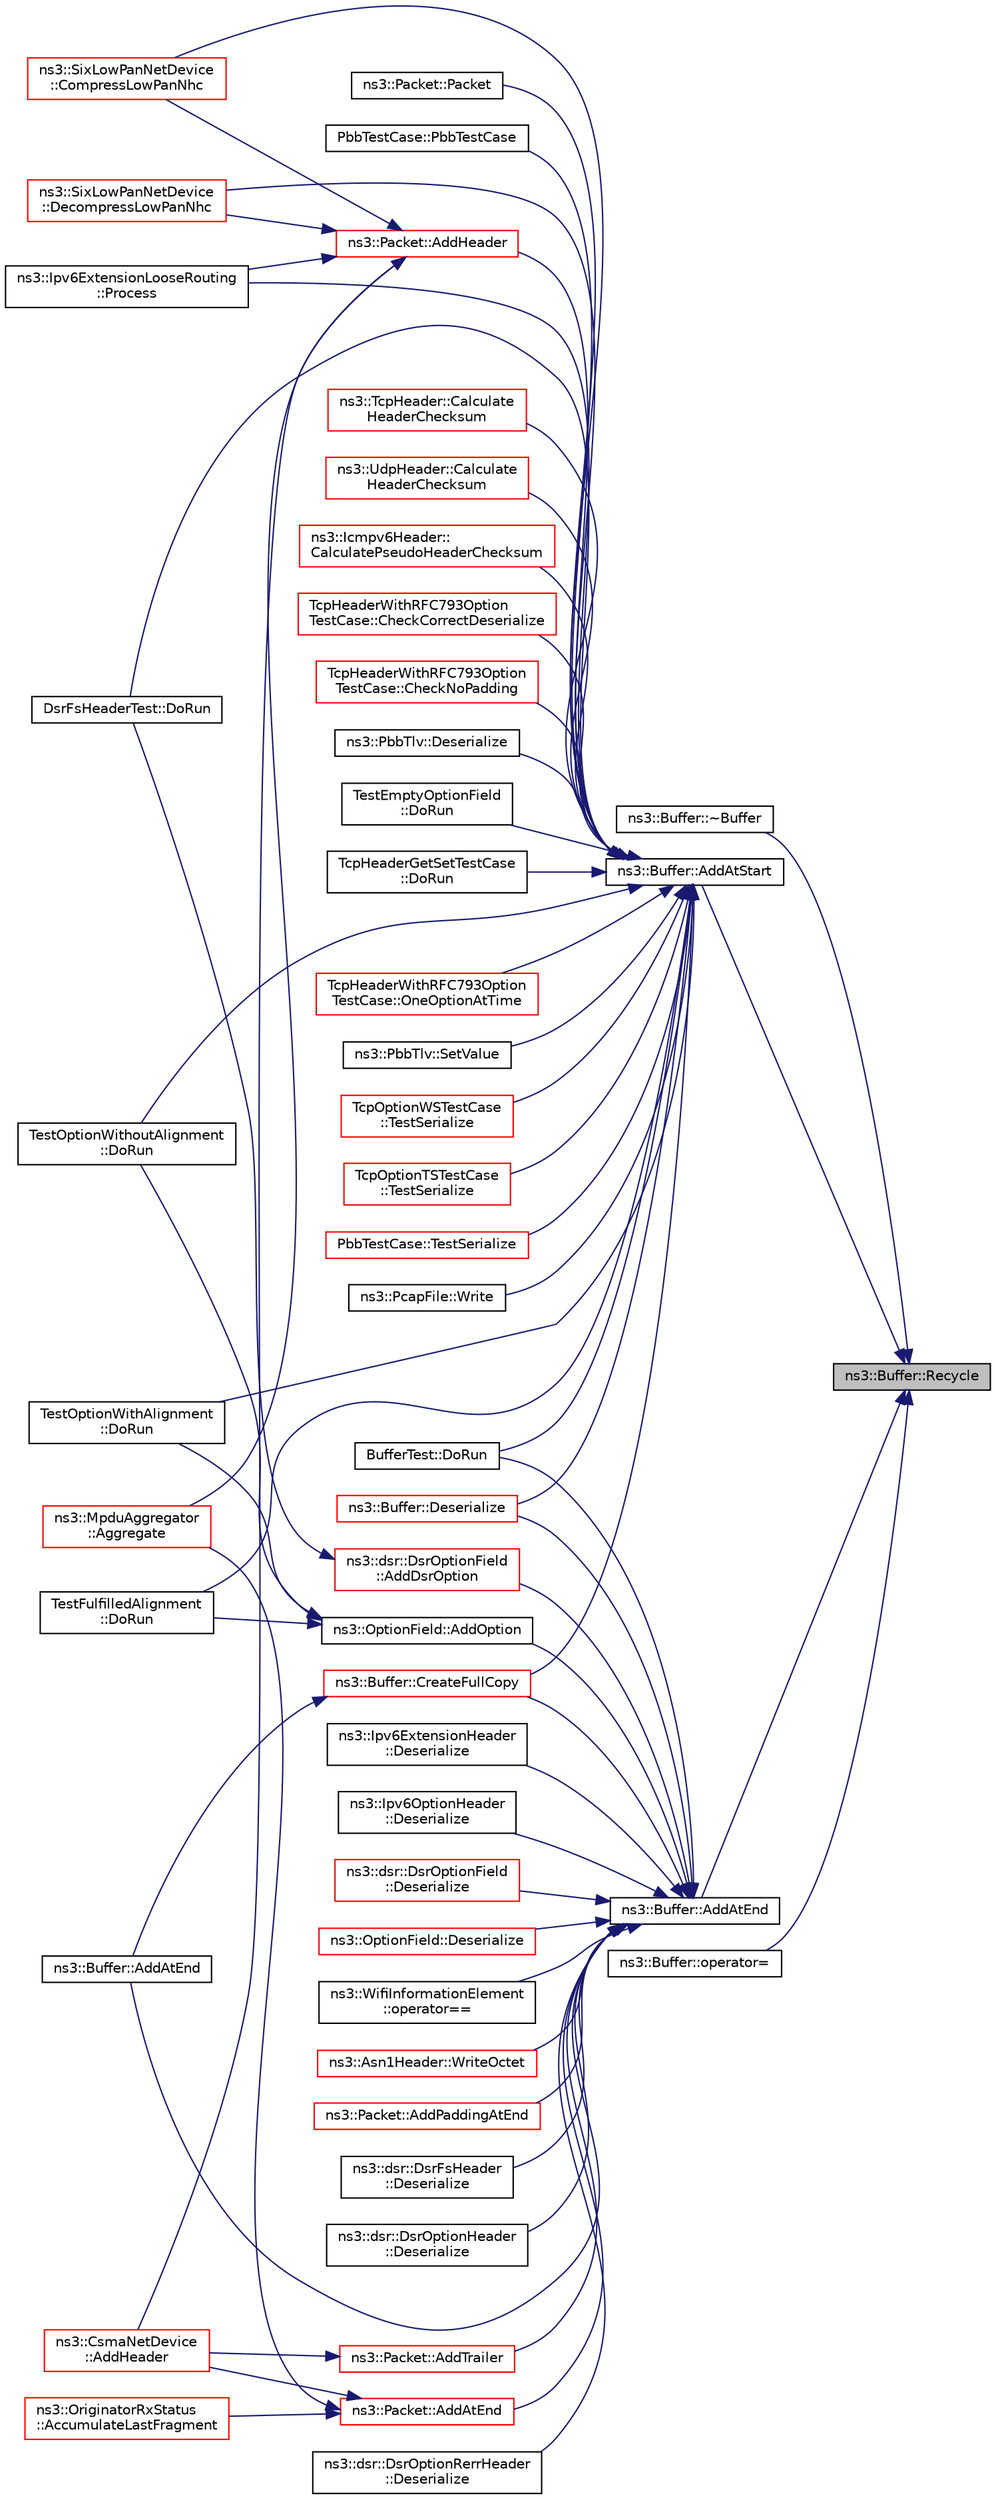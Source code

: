 digraph "ns3::Buffer::Recycle"
{
 // LATEX_PDF_SIZE
  edge [fontname="Helvetica",fontsize="10",labelfontname="Helvetica",labelfontsize="10"];
  node [fontname="Helvetica",fontsize="10",shape=record];
  rankdir="RL";
  Node1 [label="ns3::Buffer::Recycle",height=0.2,width=0.4,color="black", fillcolor="grey75", style="filled", fontcolor="black",tooltip="Recycle the buffer memory."];
  Node1 -> Node2 [dir="back",color="midnightblue",fontsize="10",style="solid",fontname="Helvetica"];
  Node2 [label="ns3::Buffer::~Buffer",height=0.2,width=0.4,color="black", fillcolor="white", style="filled",URL="$classns3_1_1_buffer.html#a3672e1d34b98e7745a5eff5b89cdb920",tooltip=" "];
  Node1 -> Node3 [dir="back",color="midnightblue",fontsize="10",style="solid",fontname="Helvetica"];
  Node3 [label="ns3::Buffer::AddAtEnd",height=0.2,width=0.4,color="black", fillcolor="white", style="filled",URL="$classns3_1_1_buffer.html#a92dd87809af24fb10696fee9a9cb56cf",tooltip=" "];
  Node3 -> Node4 [dir="back",color="midnightblue",fontsize="10",style="solid",fontname="Helvetica"];
  Node4 [label="ns3::Buffer::AddAtEnd",height=0.2,width=0.4,color="black", fillcolor="white", style="filled",URL="$classns3_1_1_buffer.html#a60211196881cfccb64f67d71449eda83",tooltip=" "];
  Node3 -> Node5 [dir="back",color="midnightblue",fontsize="10",style="solid",fontname="Helvetica"];
  Node5 [label="ns3::Packet::AddAtEnd",height=0.2,width=0.4,color="red", fillcolor="white", style="filled",URL="$classns3_1_1_packet.html#a14ec3d4250b425468764de58f5837b6b",tooltip="Concatenate the input packet at the end of the current packet."];
  Node5 -> Node6 [dir="back",color="midnightblue",fontsize="10",style="solid",fontname="Helvetica"];
  Node6 [label="ns3::OriginatorRxStatus\l::AccumulateLastFragment",height=0.2,width=0.4,color="red", fillcolor="white", style="filled",URL="$classns3_1_1_originator_rx_status.html#a59c38c4a21335b5e82da00fdb0561af0",tooltip="We have received a last fragment of the fragmented packets (indicated by the no more fragment field)."];
  Node5 -> Node20 [dir="back",color="midnightblue",fontsize="10",style="solid",fontname="Helvetica"];
  Node20 [label="ns3::CsmaNetDevice\l::AddHeader",height=0.2,width=0.4,color="red", fillcolor="white", style="filled",URL="$classns3_1_1_csma_net_device.html#a736bf6ce5851ace677f8fc693a92855c",tooltip="Adds the necessary headers and trailers to a packet of data in order to respect the packet type."];
  Node5 -> Node23 [dir="back",color="midnightblue",fontsize="10",style="solid",fontname="Helvetica"];
  Node23 [label="ns3::MpduAggregator\l::Aggregate",height=0.2,width=0.4,color="red", fillcolor="white", style="filled",URL="$classns3_1_1_mpdu_aggregator.html#a8e4e158ca23bbd3141f8c584dcb7a5dc",tooltip="Aggregate an MPDU to an A-MPDU."];
  Node3 -> Node122 [dir="back",color="midnightblue",fontsize="10",style="solid",fontname="Helvetica"];
  Node122 [label="ns3::dsr::DsrOptionField\l::AddDsrOption",height=0.2,width=0.4,color="red", fillcolor="white", style="filled",URL="$classns3_1_1dsr_1_1_dsr_option_field.html#acd03d07018e22f5e2b23975fae84fb3c",tooltip="Serialize the option, prepending pad1 or padn option as necessary."];
  Node122 -> Node146 [dir="back",color="midnightblue",fontsize="10",style="solid",fontname="Helvetica"];
  Node146 [label="DsrFsHeaderTest::DoRun",height=0.2,width=0.4,color="black", fillcolor="white", style="filled",URL="$class_dsr_fs_header_test.html#ac2495c11d1b567cebc81c0b0668f88b6",tooltip="Implementation to actually run this TestCase."];
  Node3 -> Node158 [dir="back",color="midnightblue",fontsize="10",style="solid",fontname="Helvetica"];
  Node158 [label="ns3::OptionField::AddOption",height=0.2,width=0.4,color="black", fillcolor="white", style="filled",URL="$classns3_1_1_option_field.html#a18f71368fbded356322e1eaebb01cd27",tooltip="Serialize the option, prepending pad1 or padn option as necessary."];
  Node158 -> Node159 [dir="back",color="midnightblue",fontsize="10",style="solid",fontname="Helvetica"];
  Node159 [label="TestOptionWithoutAlignment\l::DoRun",height=0.2,width=0.4,color="black", fillcolor="white", style="filled",URL="$class_test_option_without_alignment.html#a23bf45b7de739a1c5b2521dee904e95b",tooltip="Implementation to actually run this TestCase."];
  Node158 -> Node160 [dir="back",color="midnightblue",fontsize="10",style="solid",fontname="Helvetica"];
  Node160 [label="TestOptionWithAlignment\l::DoRun",height=0.2,width=0.4,color="black", fillcolor="white", style="filled",URL="$class_test_option_with_alignment.html#ae7937fcdd2ae8bc2790c5d7841ca22cb",tooltip="Implementation to actually run this TestCase."];
  Node158 -> Node161 [dir="back",color="midnightblue",fontsize="10",style="solid",fontname="Helvetica"];
  Node161 [label="TestFulfilledAlignment\l::DoRun",height=0.2,width=0.4,color="black", fillcolor="white", style="filled",URL="$class_test_fulfilled_alignment.html#a5dbd0147961608bca7a80c0cd08d8f81",tooltip="Implementation to actually run this TestCase."];
  Node3 -> Node162 [dir="back",color="midnightblue",fontsize="10",style="solid",fontname="Helvetica"];
  Node162 [label="ns3::Packet::AddPaddingAtEnd",height=0.2,width=0.4,color="red", fillcolor="white", style="filled",URL="$classns3_1_1_packet.html#ae964f1fcfd496c6c0db1b73f27e78530",tooltip="Add a zero-filled padding to the packet."];
  Node3 -> Node165 [dir="back",color="midnightblue",fontsize="10",style="solid",fontname="Helvetica"];
  Node165 [label="ns3::Packet::AddTrailer",height=0.2,width=0.4,color="red", fillcolor="white", style="filled",URL="$classns3_1_1_packet.html#ae26b490c30ae5bc98be5181ec6e06db8",tooltip="Add trailer to this packet."];
  Node165 -> Node20 [dir="back",color="midnightblue",fontsize="10",style="solid",fontname="Helvetica"];
  Node3 -> Node195 [dir="back",color="midnightblue",fontsize="10",style="solid",fontname="Helvetica"];
  Node195 [label="ns3::Buffer::CreateFullCopy",height=0.2,width=0.4,color="red", fillcolor="white", style="filled",URL="$classns3_1_1_buffer.html#a7abfb0fd24f39d23519b3280e1a7f404",tooltip="Create a full copy of the buffer, including all the internal structures."];
  Node195 -> Node4 [dir="back",color="midnightblue",fontsize="10",style="solid",fontname="Helvetica"];
  Node3 -> Node212 [dir="back",color="midnightblue",fontsize="10",style="solid",fontname="Helvetica"];
  Node212 [label="ns3::dsr::DsrFsHeader\l::Deserialize",height=0.2,width=0.4,color="black", fillcolor="white", style="filled",URL="$classns3_1_1dsr_1_1_dsr_fs_header.html#acb5736dd005d323eefae5cc9db9eb5b9",tooltip="Deserialize the packet."];
  Node3 -> Node213 [dir="back",color="midnightblue",fontsize="10",style="solid",fontname="Helvetica"];
  Node213 [label="ns3::dsr::DsrOptionHeader\l::Deserialize",height=0.2,width=0.4,color="black", fillcolor="white", style="filled",URL="$classns3_1_1dsr_1_1_dsr_option_header.html#ab44c93c37011591950bb95730c1c5b06",tooltip="Deserialize the packet."];
  Node3 -> Node214 [dir="back",color="midnightblue",fontsize="10",style="solid",fontname="Helvetica"];
  Node214 [label="ns3::dsr::DsrOptionRerrHeader\l::Deserialize",height=0.2,width=0.4,color="black", fillcolor="white", style="filled",URL="$classns3_1_1dsr_1_1_dsr_option_rerr_header.html#ab8bc84d5e10a371524ed37035db5dbec",tooltip="Deserialize the packet."];
  Node3 -> Node215 [dir="back",color="midnightblue",fontsize="10",style="solid",fontname="Helvetica"];
  Node215 [label="ns3::Ipv6ExtensionHeader\l::Deserialize",height=0.2,width=0.4,color="black", fillcolor="white", style="filled",URL="$classns3_1_1_ipv6_extension_header.html#a20381aa4706f87bd373604ea53f3488f",tooltip="Deserialize the packet."];
  Node3 -> Node216 [dir="back",color="midnightblue",fontsize="10",style="solid",fontname="Helvetica"];
  Node216 [label="ns3::Ipv6OptionHeader\l::Deserialize",height=0.2,width=0.4,color="black", fillcolor="white", style="filled",URL="$classns3_1_1_ipv6_option_header.html#a8645f1d17686431f177f7d5f3c38380e",tooltip="Deserialize the packet."];
  Node3 -> Node217 [dir="back",color="midnightblue",fontsize="10",style="solid",fontname="Helvetica"];
  Node217 [label="ns3::dsr::DsrOptionField\l::Deserialize",height=0.2,width=0.4,color="red", fillcolor="white", style="filled",URL="$classns3_1_1dsr_1_1_dsr_option_field.html#a18a58a88b2ba6ffc94669771647e586c",tooltip="Deserialize the packet."];
  Node3 -> Node219 [dir="back",color="midnightblue",fontsize="10",style="solid",fontname="Helvetica"];
  Node219 [label="ns3::OptionField::Deserialize",height=0.2,width=0.4,color="red", fillcolor="white", style="filled",URL="$classns3_1_1_option_field.html#a6a74e16b63ee19bcfa20c9b6a8833dad",tooltip="Deserialize the packet."];
  Node3 -> Node224 [dir="back",color="midnightblue",fontsize="10",style="solid",fontname="Helvetica"];
  Node224 [label="ns3::Buffer::Deserialize",height=0.2,width=0.4,color="red", fillcolor="white", style="filled",URL="$classns3_1_1_buffer.html#add89f12664174aa29c08264af66437ad",tooltip=" "];
  Node3 -> Node204 [dir="back",color="midnightblue",fontsize="10",style="solid",fontname="Helvetica"];
  Node204 [label="BufferTest::DoRun",height=0.2,width=0.4,color="black", fillcolor="white", style="filled",URL="$class_buffer_test.html#a4ffd025f50c962366167daef7df0ac58",tooltip="Implementation to actually run this TestCase."];
  Node3 -> Node207 [dir="back",color="midnightblue",fontsize="10",style="solid",fontname="Helvetica"];
  Node207 [label="ns3::WifiInformationElement\l::operator==",height=0.2,width=0.4,color="black", fillcolor="white", style="filled",URL="$classns3_1_1_wifi_information_element.html#a75fdda2e8009a87c8f2b255454ac0110",tooltip="Compare two IEs for equality by ID & Length, and then through memcmp of serialised version."];
  Node3 -> Node227 [dir="back",color="midnightblue",fontsize="10",style="solid",fontname="Helvetica"];
  Node227 [label="ns3::Asn1Header::WriteOctet",height=0.2,width=0.4,color="red", fillcolor="white", style="filled",URL="$classns3_1_1_asn1_header.html#a2e699078b1a3af75a7008ef94bedb1c6",tooltip="Function to write in m_serializationResult, after resizing its size."];
  Node1 -> Node229 [dir="back",color="midnightblue",fontsize="10",style="solid",fontname="Helvetica"];
  Node229 [label="ns3::Buffer::AddAtStart",height=0.2,width=0.4,color="black", fillcolor="white", style="filled",URL="$classns3_1_1_buffer.html#a8abd8164c3671d3dadc98fc66fade7b1",tooltip=" "];
  Node229 -> Node230 [dir="back",color="midnightblue",fontsize="10",style="solid",fontname="Helvetica"];
  Node230 [label="ns3::Packet::Packet",height=0.2,width=0.4,color="black", fillcolor="white", style="filled",URL="$classns3_1_1_packet.html#a7f6a0314efee85ac6cf4a64e05450538",tooltip="Create a packet with payload filled with the content of this buffer."];
  Node229 -> Node231 [dir="back",color="midnightblue",fontsize="10",style="solid",fontname="Helvetica"];
  Node231 [label="PbbTestCase::PbbTestCase",height=0.2,width=0.4,color="black", fillcolor="white", style="filled",URL="$class_pbb_test_case.html#aad11415643c1af39d71248174298dd6b",tooltip="Constructor."];
  Node229 -> Node232 [dir="back",color="midnightblue",fontsize="10",style="solid",fontname="Helvetica"];
  Node232 [label="ns3::Packet::AddHeader",height=0.2,width=0.4,color="red", fillcolor="white", style="filled",URL="$classns3_1_1_packet.html#a465108c595a0bc592095cbcab1832ed8",tooltip="Add header to this packet."];
  Node232 -> Node20 [dir="back",color="midnightblue",fontsize="10",style="solid",fontname="Helvetica"];
  Node232 -> Node23 [dir="back",color="midnightblue",fontsize="10",style="solid",fontname="Helvetica"];
  Node232 -> Node198 [dir="back",color="midnightblue",fontsize="10",style="solid",fontname="Helvetica"];
  Node198 [label="ns3::SixLowPanNetDevice\l::CompressLowPanNhc",height=0.2,width=0.4,color="red", fillcolor="white", style="filled",URL="$classns3_1_1_six_low_pan_net_device.html#a41d34fd1612e7e6911614fadfef6ab67",tooltip="Compress the headers according to NHC compression."];
  Node232 -> Node221 [dir="back",color="midnightblue",fontsize="10",style="solid",fontname="Helvetica"];
  Node221 [label="ns3::SixLowPanNetDevice\l::DecompressLowPanNhc",height=0.2,width=0.4,color="red", fillcolor="white", style="filled",URL="$classns3_1_1_six_low_pan_net_device.html#af69701425fa2e02ab4a7fdcd1db99cc8",tooltip="Decompress the headers according to NHC compression."];
  Node232 -> Node481 [dir="back",color="midnightblue",fontsize="10",style="solid",fontname="Helvetica"];
  Node481 [label="ns3::Ipv6ExtensionLooseRouting\l::Process",height=0.2,width=0.4,color="black", fillcolor="white", style="filled",URL="$classns3_1_1_ipv6_extension_loose_routing.html#ab73c109952d780d1eb52c2f7c144e546",tooltip="Process method Called from Ipv6L3Protocol::Receive."];
  Node229 -> Node740 [dir="back",color="midnightblue",fontsize="10",style="solid",fontname="Helvetica"];
  Node740 [label="ns3::TcpHeader::Calculate\lHeaderChecksum",height=0.2,width=0.4,color="red", fillcolor="white", style="filled",URL="$classns3_1_1_tcp_header.html#aa57fcc161d91b80483c757468303a50d",tooltip="Calculate the header checksum."];
  Node229 -> Node748 [dir="back",color="midnightblue",fontsize="10",style="solid",fontname="Helvetica"];
  Node748 [label="ns3::UdpHeader::Calculate\lHeaderChecksum",height=0.2,width=0.4,color="red", fillcolor="white", style="filled",URL="$classns3_1_1_udp_header.html#a2826d7fc12f1fc610053662b10661491",tooltip="Calculate the header checksum."];
  Node229 -> Node751 [dir="back",color="midnightblue",fontsize="10",style="solid",fontname="Helvetica"];
  Node751 [label="ns3::Icmpv6Header::\lCalculatePseudoHeaderChecksum",height=0.2,width=0.4,color="red", fillcolor="white", style="filled",URL="$classns3_1_1_icmpv6_header.html#aa0598a05dad2904576ed853885f4ed40",tooltip="Calculate pseudo header checksum for IPv6."];
  Node229 -> Node742 [dir="back",color="midnightblue",fontsize="10",style="solid",fontname="Helvetica"];
  Node742 [label="TcpHeaderWithRFC793Option\lTestCase::CheckCorrectDeserialize",height=0.2,width=0.4,color="red", fillcolor="white", style="filled",URL="$class_tcp_header_with_r_f_c793_option_test_case.html#ad8478f3d6d33caa92f933389f8d8419b",tooltip="Check the correct header deserialization."];
  Node229 -> Node747 [dir="back",color="midnightblue",fontsize="10",style="solid",fontname="Helvetica"];
  Node747 [label="TcpHeaderWithRFC793Option\lTestCase::CheckNoPadding",height=0.2,width=0.4,color="red", fillcolor="white", style="filled",URL="$class_tcp_header_with_r_f_c793_option_test_case.html#ac054655b0adbd8c76eab91590eb246c4",tooltip="Check an header for the correct padding."];
  Node229 -> Node198 [dir="back",color="midnightblue",fontsize="10",style="solid",fontname="Helvetica"];
  Node229 -> Node195 [dir="back",color="midnightblue",fontsize="10",style="solid",fontname="Helvetica"];
  Node229 -> Node221 [dir="back",color="midnightblue",fontsize="10",style="solid",fontname="Helvetica"];
  Node229 -> Node752 [dir="back",color="midnightblue",fontsize="10",style="solid",fontname="Helvetica"];
  Node752 [label="ns3::PbbTlv::Deserialize",height=0.2,width=0.4,color="black", fillcolor="white", style="filled",URL="$classns3_1_1_pbb_tlv.html#af1d0a54c2c334935bac7570889b275e4",tooltip="Deserializes a TLV from the specified buffer."];
  Node229 -> Node224 [dir="back",color="midnightblue",fontsize="10",style="solid",fontname="Helvetica"];
  Node229 -> Node203 [dir="back",color="midnightblue",fontsize="10",style="solid",fontname="Helvetica"];
  Node203 [label="TestEmptyOptionField\l::DoRun",height=0.2,width=0.4,color="black", fillcolor="white", style="filled",URL="$class_test_empty_option_field.html#a5fdbca025c0d3629d42cd00050de73fb",tooltip="Implementation to actually run this TestCase."];
  Node229 -> Node159 [dir="back",color="midnightblue",fontsize="10",style="solid",fontname="Helvetica"];
  Node229 -> Node160 [dir="back",color="midnightblue",fontsize="10",style="solid",fontname="Helvetica"];
  Node229 -> Node161 [dir="back",color="midnightblue",fontsize="10",style="solid",fontname="Helvetica"];
  Node229 -> Node146 [dir="back",color="midnightblue",fontsize="10",style="solid",fontname="Helvetica"];
  Node229 -> Node744 [dir="back",color="midnightblue",fontsize="10",style="solid",fontname="Helvetica"];
  Node744 [label="TcpHeaderGetSetTestCase\l::DoRun",height=0.2,width=0.4,color="black", fillcolor="white", style="filled",URL="$class_tcp_header_get_set_test_case.html#ae5c6a3e802b8648d197d5a22509acf49",tooltip="Implementation to actually run this TestCase."];
  Node229 -> Node204 [dir="back",color="midnightblue",fontsize="10",style="solid",fontname="Helvetica"];
  Node229 -> Node745 [dir="back",color="midnightblue",fontsize="10",style="solid",fontname="Helvetica"];
  Node745 [label="TcpHeaderWithRFC793Option\lTestCase::OneOptionAtTime",height=0.2,width=0.4,color="red", fillcolor="white", style="filled",URL="$class_tcp_header_with_r_f_c793_option_test_case.html#a4f736353f198886b49418a84756e48de",tooltip="Check an header with only one kind of option."];
  Node229 -> Node481 [dir="back",color="midnightblue",fontsize="10",style="solid",fontname="Helvetica"];
  Node229 -> Node753 [dir="back",color="midnightblue",fontsize="10",style="solid",fontname="Helvetica"];
  Node753 [label="ns3::PbbTlv::SetValue",height=0.2,width=0.4,color="black", fillcolor="white", style="filled",URL="$classns3_1_1_pbb_tlv.html#aaf48b2b695845f0a747dff11370c393e",tooltip="Sets the value of this message to a buffer with the specified data."];
  Node229 -> Node754 [dir="back",color="midnightblue",fontsize="10",style="solid",fontname="Helvetica"];
  Node754 [label="TcpOptionWSTestCase\l::TestSerialize",height=0.2,width=0.4,color="red", fillcolor="white", style="filled",URL="$class_tcp_option_w_s_test_case.html#a01e4f68295082d8a146f561a6c727d45",tooltip="Serialization test."];
  Node229 -> Node756 [dir="back",color="midnightblue",fontsize="10",style="solid",fontname="Helvetica"];
  Node756 [label="TcpOptionTSTestCase\l::TestSerialize",height=0.2,width=0.4,color="red", fillcolor="white", style="filled",URL="$class_tcp_option_t_s_test_case.html#a14597883403704320352bf1caad38777",tooltip="Serialization test."];
  Node229 -> Node210 [dir="back",color="midnightblue",fontsize="10",style="solid",fontname="Helvetica"];
  Node210 [label="PbbTestCase::TestSerialize",height=0.2,width=0.4,color="red", fillcolor="white", style="filled",URL="$class_pbb_test_case.html#af46a68e3ac1ac6a3acba3db64974cba8",tooltip="Serialization."];
  Node229 -> Node758 [dir="back",color="midnightblue",fontsize="10",style="solid",fontname="Helvetica"];
  Node758 [label="ns3::PcapFile::Write",height=0.2,width=0.4,color="black", fillcolor="white", style="filled",URL="$classns3_1_1_pcap_file.html#a057ede1e4feda72362d20d7f14c4e836",tooltip="Write next packet to file."];
  Node1 -> Node759 [dir="back",color="midnightblue",fontsize="10",style="solid",fontname="Helvetica"];
  Node759 [label="ns3::Buffer::operator=",height=0.2,width=0.4,color="black", fillcolor="white", style="filled",URL="$classns3_1_1_buffer.html#a7c7cba562cba1633649786fdf78c5e6f",tooltip="Assignment operator."];
}
